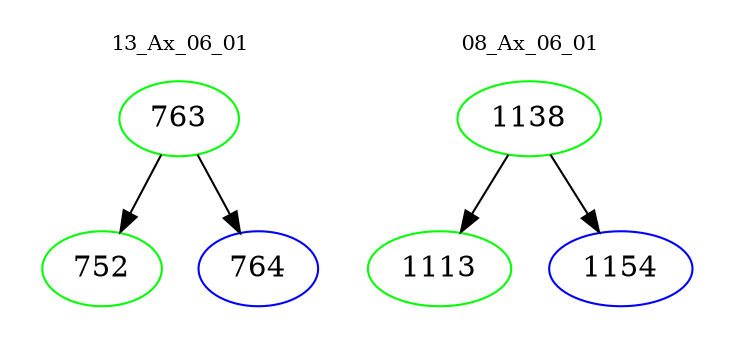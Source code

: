 digraph{
subgraph cluster_0 {
color = white
label = "13_Ax_06_01";
fontsize=10;
T0_763 [label="763", color="green"]
T0_763 -> T0_752 [color="black"]
T0_752 [label="752", color="green"]
T0_763 -> T0_764 [color="black"]
T0_764 [label="764", color="blue"]
}
subgraph cluster_1 {
color = white
label = "08_Ax_06_01";
fontsize=10;
T1_1138 [label="1138", color="green"]
T1_1138 -> T1_1113 [color="black"]
T1_1113 [label="1113", color="green"]
T1_1138 -> T1_1154 [color="black"]
T1_1154 [label="1154", color="blue"]
}
}
